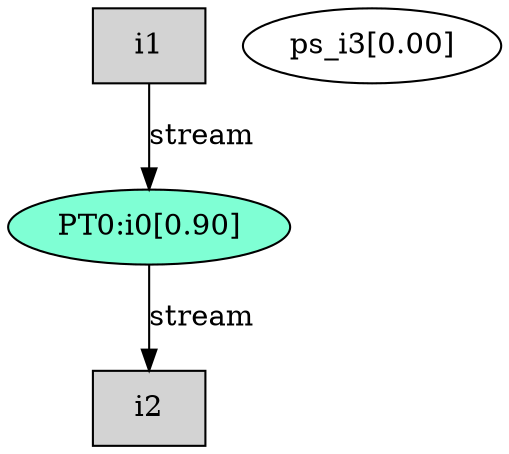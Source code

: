 digraph root {
"PT0:i0[0.90]" [style=filled, fillcolor=aquamarine];
"i1" [shape=box style=filled, fillcolor=lightgrey];
"i2" [shape=box style=filled, fillcolor=lightgrey];
"ps_i3[0.00]";
"i1" -> "PT0:i0[0.90]" [label="stream"];
"PT0:i0[0.90]" -> "i2" [label="stream"];
}
